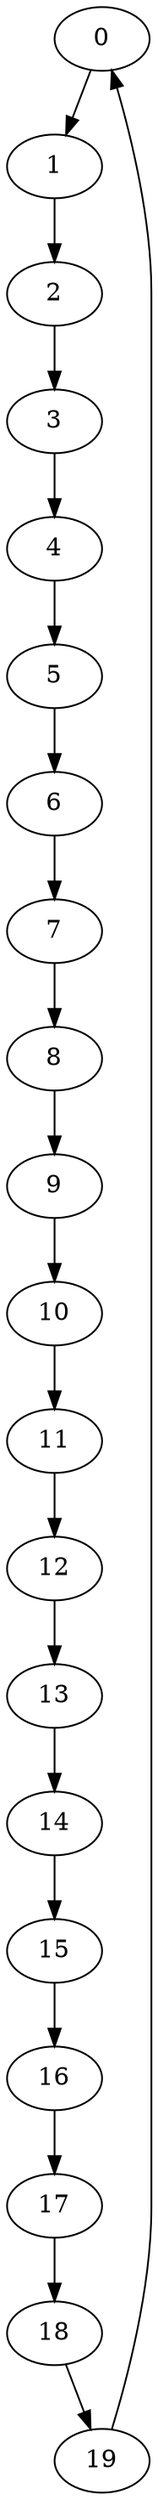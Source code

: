 strict digraph "" {
	0	 [component_delay=3];
	1	 [component_delay=3];
	0 -> 1	 [wire_delay=1];
	2	 [component_delay=3];
	1 -> 2	 [wire_delay=1];
	3	 [component_delay=3];
	2 -> 3	 [wire_delay=1];
	4	 [component_delay=3];
	3 -> 4	 [wire_delay=1];
	5	 [component_delay=3];
	4 -> 5	 [wire_delay=1];
	6	 [component_delay=3];
	5 -> 6	 [wire_delay=1];
	7	 [component_delay=3];
	6 -> 7	 [wire_delay=1];
	8	 [component_delay=3];
	7 -> 8	 [wire_delay=1];
	9	 [component_delay=3];
	8 -> 9	 [wire_delay=1];
	10	 [component_delay=3];
	9 -> 10	 [wire_delay=1];
	11	 [component_delay=3];
	10 -> 11	 [wire_delay=1];
	12	 [component_delay=3];
	11 -> 12	 [wire_delay=1];
	13	 [component_delay=3];
	12 -> 13	 [wire_delay=1];
	14	 [component_delay=3];
	13 -> 14	 [wire_delay=1];
	15	 [component_delay=3];
	14 -> 15	 [wire_delay=1];
	16	 [component_delay=3];
	15 -> 16	 [wire_delay=1];
	17	 [component_delay=3];
	16 -> 17	 [wire_delay=1];
	18	 [component_delay=3];
	17 -> 18	 [wire_delay=1];
	19	 [component_delay=3];
	18 -> 19	 [wire_delay=1];
	19 -> 0	 [wire_delay=1];
}
